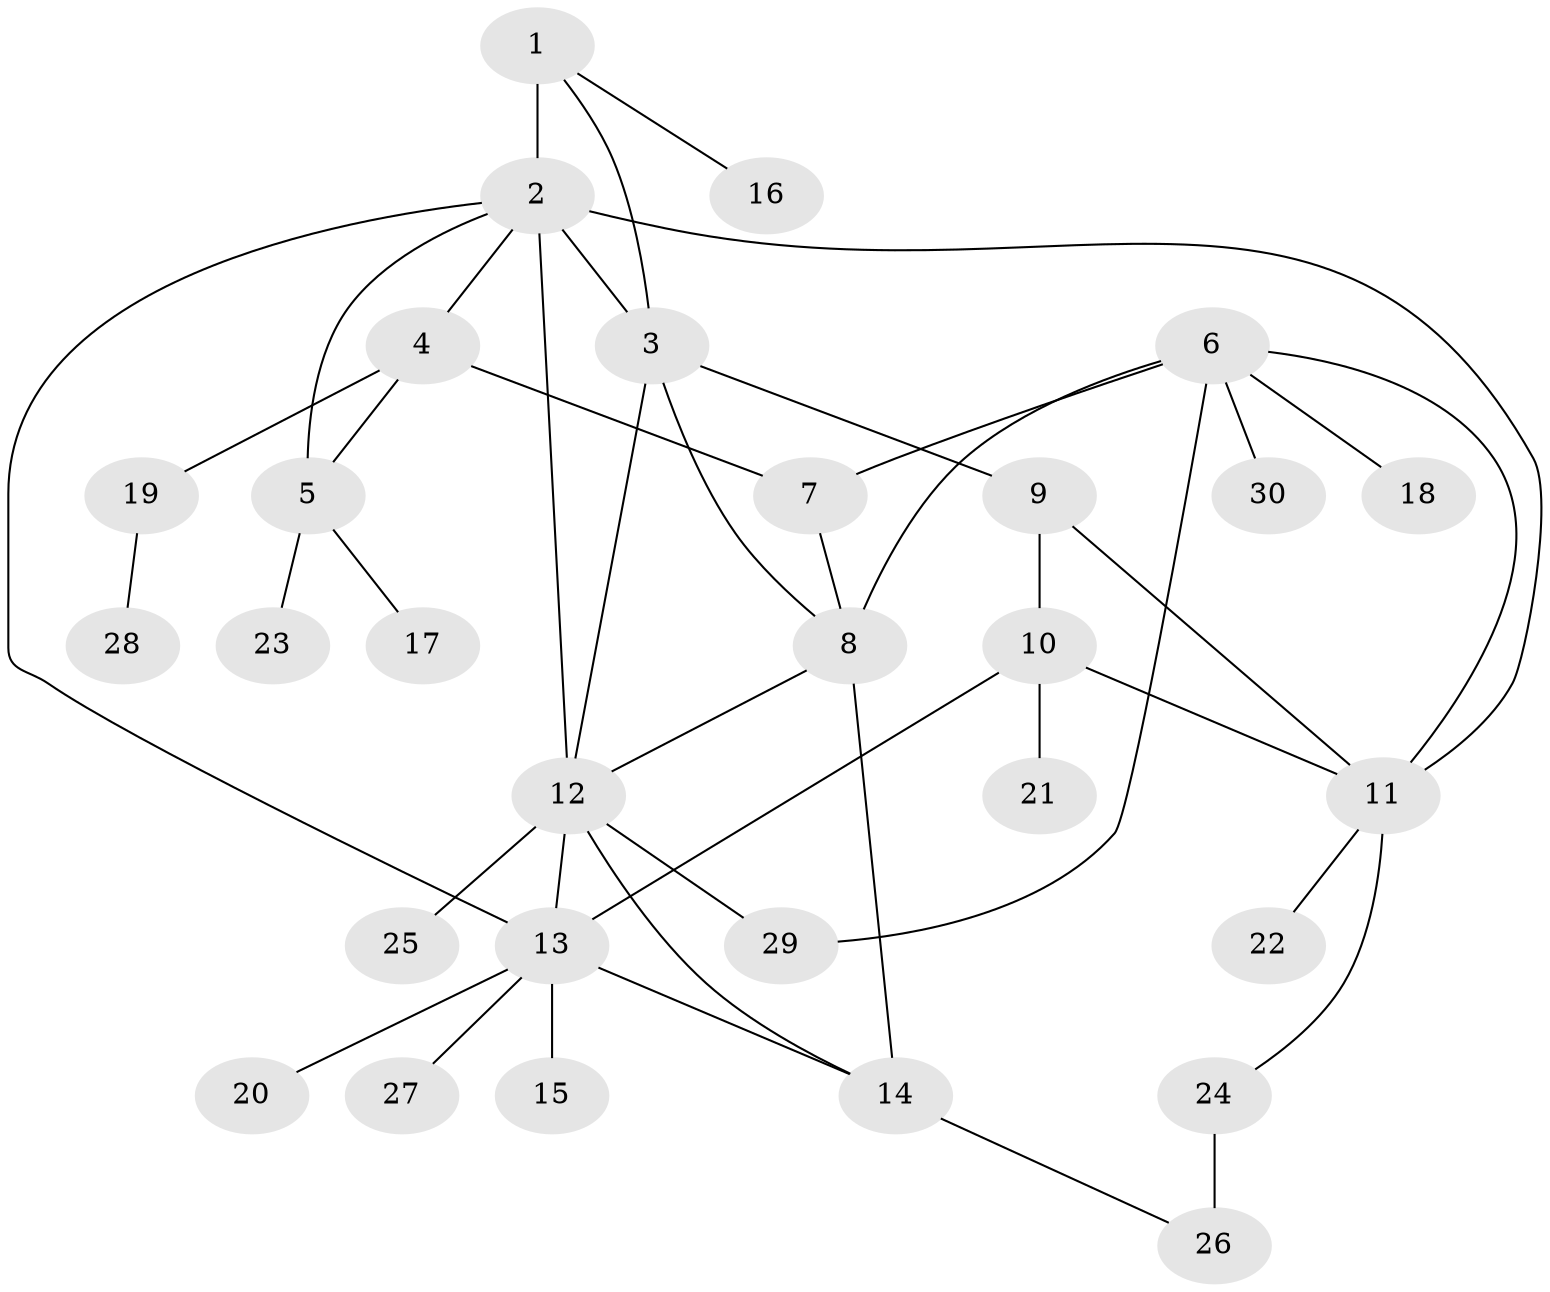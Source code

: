 // original degree distribution, {8: 0.05, 3: 0.03333333333333333, 6: 0.05, 5: 0.05, 7: 0.016666666666666666, 4: 0.06666666666666667, 11: 0.016666666666666666, 1: 0.5166666666666667, 2: 0.2}
// Generated by graph-tools (version 1.1) at 2025/37/03/09/25 02:37:25]
// undirected, 30 vertices, 44 edges
graph export_dot {
graph [start="1"]
  node [color=gray90,style=filled];
  1;
  2;
  3;
  4;
  5;
  6;
  7;
  8;
  9;
  10;
  11;
  12;
  13;
  14;
  15;
  16;
  17;
  18;
  19;
  20;
  21;
  22;
  23;
  24;
  25;
  26;
  27;
  28;
  29;
  30;
  1 -- 2 [weight=5.0];
  1 -- 3 [weight=1.0];
  1 -- 16 [weight=1.0];
  2 -- 3 [weight=1.0];
  2 -- 4 [weight=1.0];
  2 -- 5 [weight=1.0];
  2 -- 11 [weight=2.0];
  2 -- 12 [weight=2.0];
  2 -- 13 [weight=1.0];
  3 -- 8 [weight=1.0];
  3 -- 9 [weight=1.0];
  3 -- 12 [weight=1.0];
  4 -- 5 [weight=1.0];
  4 -- 7 [weight=1.0];
  4 -- 19 [weight=1.0];
  5 -- 17 [weight=1.0];
  5 -- 23 [weight=2.0];
  6 -- 7 [weight=1.0];
  6 -- 8 [weight=1.0];
  6 -- 11 [weight=1.0];
  6 -- 18 [weight=1.0];
  6 -- 29 [weight=1.0];
  6 -- 30 [weight=1.0];
  7 -- 8 [weight=1.0];
  8 -- 12 [weight=1.0];
  8 -- 14 [weight=2.0];
  9 -- 10 [weight=1.0];
  9 -- 11 [weight=1.0];
  10 -- 11 [weight=1.0];
  10 -- 13 [weight=1.0];
  10 -- 21 [weight=1.0];
  11 -- 22 [weight=1.0];
  11 -- 24 [weight=1.0];
  12 -- 13 [weight=1.0];
  12 -- 14 [weight=1.0];
  12 -- 25 [weight=1.0];
  12 -- 29 [weight=1.0];
  13 -- 14 [weight=1.0];
  13 -- 15 [weight=4.0];
  13 -- 20 [weight=1.0];
  13 -- 27 [weight=1.0];
  14 -- 26 [weight=1.0];
  19 -- 28 [weight=1.0];
  24 -- 26 [weight=2.0];
}
